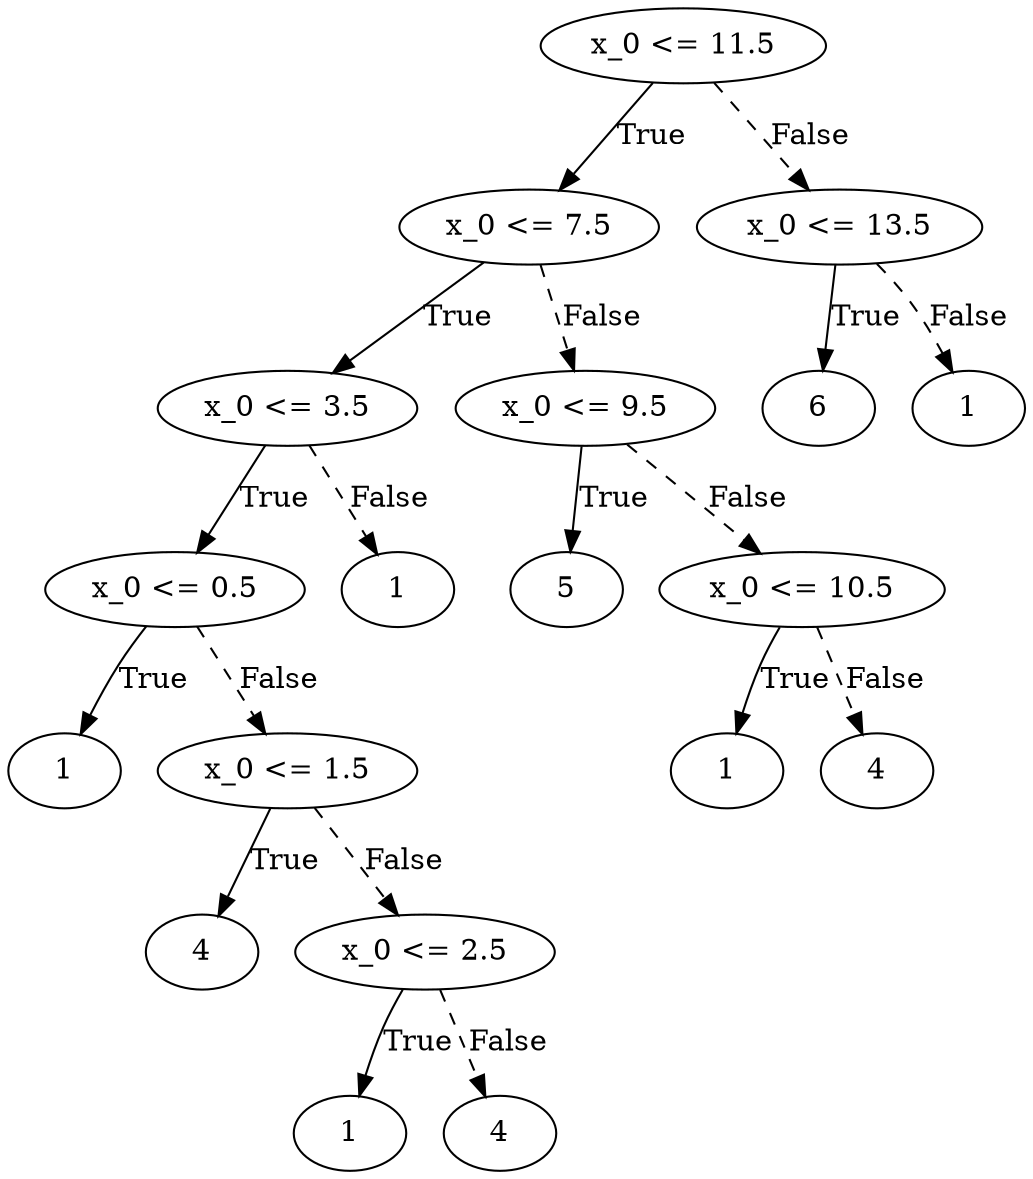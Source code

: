 digraph {
0 [label="x_0 <= 11.5"];
1 [label="x_0 <= 7.5"];
2 [label="x_0 <= 3.5"];
3 [label="x_0 <= 0.5"];
4 [label="1"];
3 -> 4 [label="True"];
5 [label="x_0 <= 1.5"];
6 [label="4"];
5 -> 6 [label="True"];
7 [label="x_0 <= 2.5"];
8 [label="1"];
7 -> 8 [label="True"];
9 [label="4"];
7 -> 9 [style="dashed", label="False"];
5 -> 7 [style="dashed", label="False"];
3 -> 5 [style="dashed", label="False"];
2 -> 3 [label="True"];
10 [label="1"];
2 -> 10 [style="dashed", label="False"];
1 -> 2 [label="True"];
11 [label="x_0 <= 9.5"];
12 [label="5"];
11 -> 12 [label="True"];
13 [label="x_0 <= 10.5"];
14 [label="1"];
13 -> 14 [label="True"];
15 [label="4"];
13 -> 15 [style="dashed", label="False"];
11 -> 13 [style="dashed", label="False"];
1 -> 11 [style="dashed", label="False"];
0 -> 1 [label="True"];
16 [label="x_0 <= 13.5"];
17 [label="6"];
16 -> 17 [label="True"];
18 [label="1"];
16 -> 18 [style="dashed", label="False"];
0 -> 16 [style="dashed", label="False"];

}